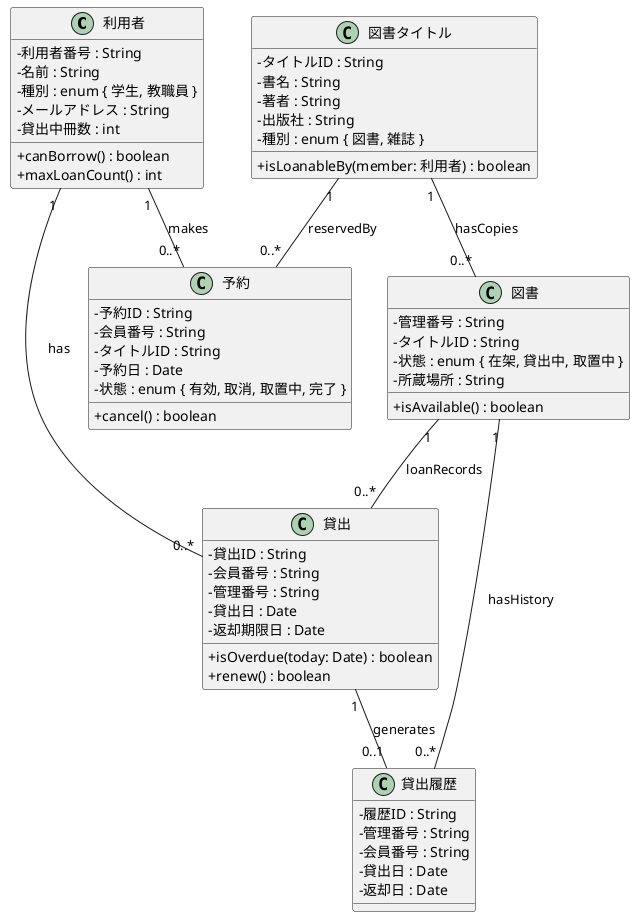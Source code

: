 @startuml kouka2_library
skinparam classAttributeIconSize 0

class 利用者 {
  - 利用者番号 : String
  - 名前 : String
  - 種別 : enum { 学生, 教職員 }
  - メールアドレス : String
  - 貸出中冊数 : int
  + canBorrow() : boolean
  + maxLoanCount() : int
}

class 図書タイトル {
  - タイトルID : String
  - 書名 : String
  - 著者 : String
  - 出版社 : String
  - 種別 : enum { 図書, 雑誌 }
  + isLoanableBy(member: 利用者) : boolean
}

class 図書 {
  ' 本1冊を表す（所蔵単位）
  - 管理番号 : String
  - タイトルID : String
  - 状態 : enum { 在架, 貸出中, 取置中 }
  - 所蔵場所 : String
  + isAvailable() : boolean
}

class 貸出 {
  - 貸出ID : String
  - 会員番号 : String
  - 管理番号 : String
  - 貸出日 : Date
  - 返却期限日 : Date
  + isOverdue(today: Date) : boolean
  + renew() : boolean
}

class 予約 {
  - 予約ID : String
  - 会員番号 : String
  - タイトルID : String
  - 予約日 : Date
  - 状態 : enum { 有効, 取消, 取置中, 完了 }
  + cancel() : boolean
}

class 貸出履歴 {
  - 履歴ID : String
  - 管理番号 : String
  - 会員番号 : String
  - 貸出日 : Date
  - 返却日 : Date
}

' 関連
利用者 "1" -- "0..*" 貸出 : has
利用者 "1" -- "0..*" 予約 : makes
図書タイトル "1" -- "0..*" 図書 : hasCopies
図書タイトル "1" -- "0..*" 予約 : reservedBy
図書 "1" -- "0..*" 貸出 : loanRecords
図書 "1" -- "0..*" 貸出履歴 : hasHistory
貸出 "1" -- "0..1" 貸出履歴 : generates

@enduml